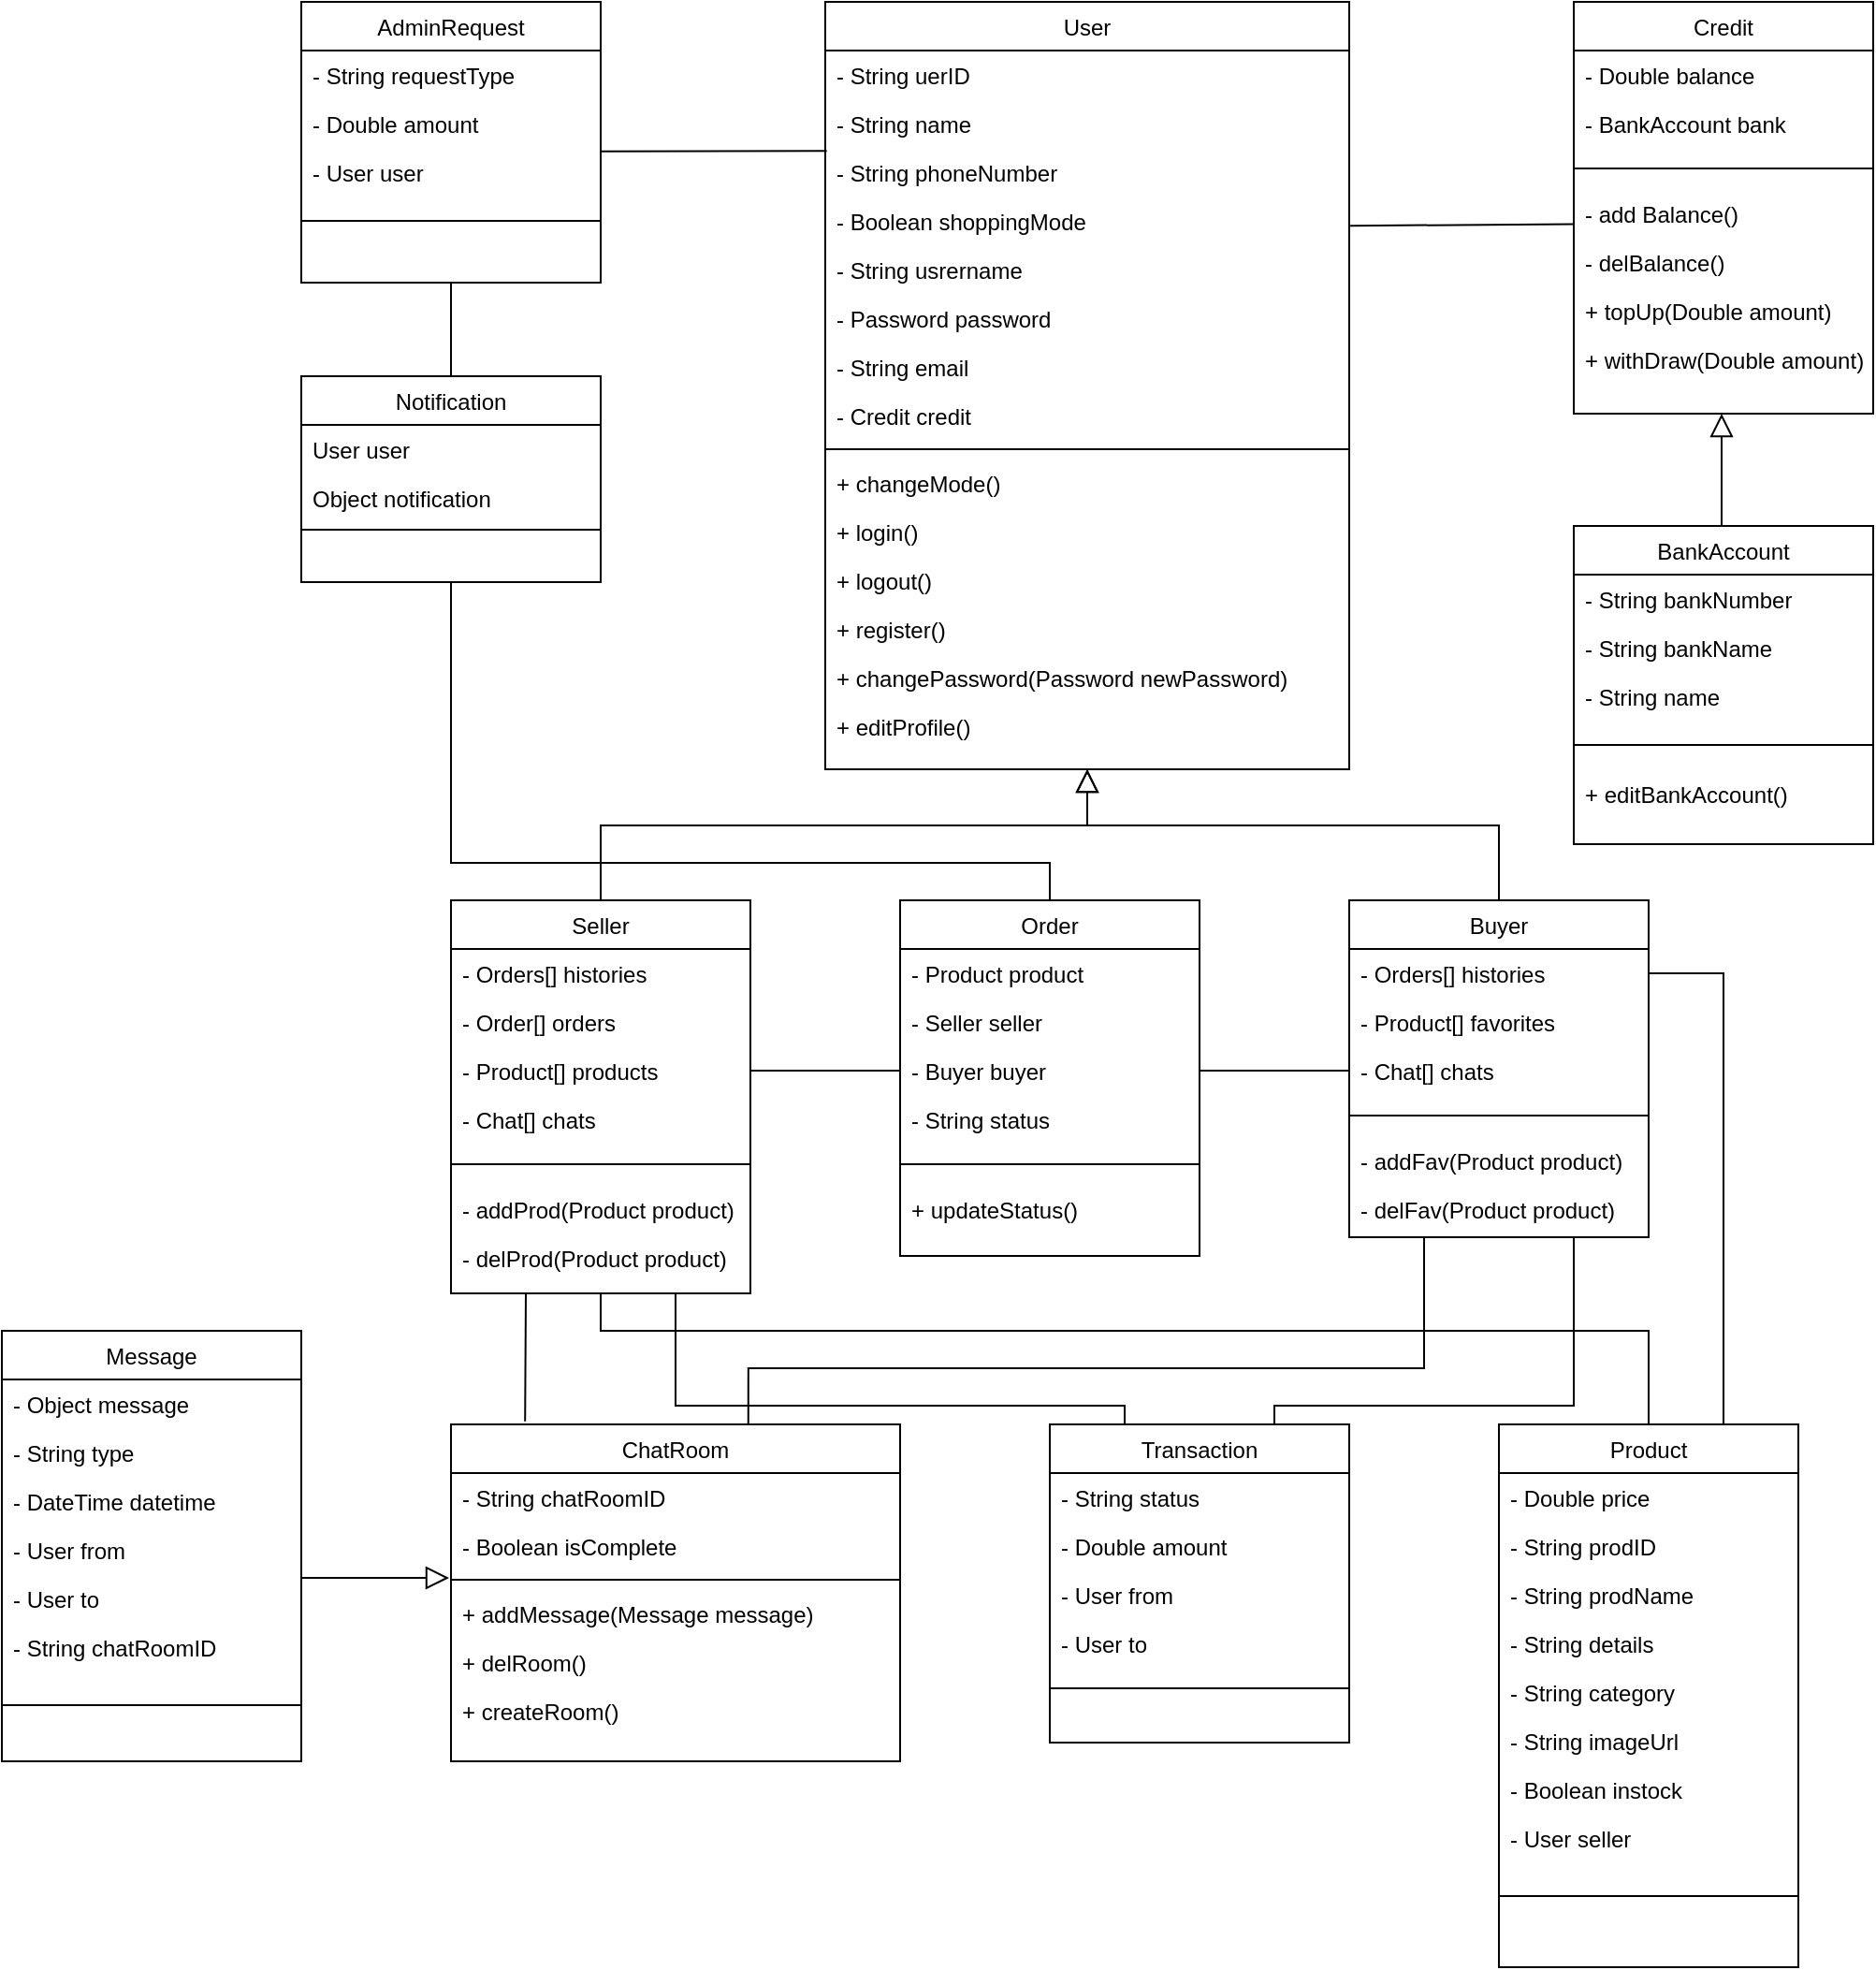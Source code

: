 <mxfile version="23.1.5" type="device">
  <diagram id="C5RBs43oDa-KdzZeNtuy" name="Page-1">
    <mxGraphModel dx="1551" dy="1171" grid="1" gridSize="10" guides="1" tooltips="1" connect="1" arrows="1" fold="1" page="1" pageScale="2" pageWidth="827" pageHeight="1169" math="0" shadow="0">
      <root>
        <mxCell id="WIyWlLk6GJQsqaUBKTNV-0" />
        <mxCell id="WIyWlLk6GJQsqaUBKTNV-1" parent="WIyWlLk6GJQsqaUBKTNV-0" />
        <mxCell id="ocjmcPkNVVSlfigmjYPM-31" value="Buyer" style="swimlane;fontStyle=0;align=center;verticalAlign=top;childLayout=stackLayout;horizontal=1;startSize=26;horizontalStack=0;resizeParent=1;resizeLast=0;collapsible=1;marginBottom=0;rounded=0;shadow=0;strokeWidth=1;" vertex="1" parent="WIyWlLk6GJQsqaUBKTNV-1">
          <mxGeometry x="760" y="520" width="160" height="180" as="geometry">
            <mxRectangle x="130" y="380" width="160" height="26" as="alternateBounds" />
          </mxGeometry>
        </mxCell>
        <mxCell id="ocjmcPkNVVSlfigmjYPM-32" value="- Orders[] histories" style="text;align=left;verticalAlign=top;spacingLeft=4;spacingRight=4;overflow=hidden;rotatable=0;points=[[0,0.5],[1,0.5]];portConstraint=eastwest;" vertex="1" parent="ocjmcPkNVVSlfigmjYPM-31">
          <mxGeometry y="26" width="160" height="26" as="geometry" />
        </mxCell>
        <mxCell id="ocjmcPkNVVSlfigmjYPM-34" value="- Product[] favorites" style="text;align=left;verticalAlign=top;spacingLeft=4;spacingRight=4;overflow=hidden;rotatable=0;points=[[0,0.5],[1,0.5]];portConstraint=eastwest;rounded=0;shadow=0;html=0;" vertex="1" parent="ocjmcPkNVVSlfigmjYPM-31">
          <mxGeometry y="52" width="160" height="26" as="geometry" />
        </mxCell>
        <mxCell id="ocjmcPkNVVSlfigmjYPM-35" value="- Chat[] chats" style="text;align=left;verticalAlign=top;spacingLeft=4;spacingRight=4;overflow=hidden;rotatable=0;points=[[0,0.5],[1,0.5]];portConstraint=eastwest;rounded=0;shadow=0;html=0;" vertex="1" parent="ocjmcPkNVVSlfigmjYPM-31">
          <mxGeometry y="78" width="160" height="26" as="geometry" />
        </mxCell>
        <mxCell id="ocjmcPkNVVSlfigmjYPM-36" value="" style="line;html=1;strokeWidth=1;align=left;verticalAlign=middle;spacingTop=-1;spacingLeft=3;spacingRight=3;rotatable=0;labelPosition=right;points=[];portConstraint=eastwest;" vertex="1" parent="ocjmcPkNVVSlfigmjYPM-31">
          <mxGeometry y="104" width="160" height="22" as="geometry" />
        </mxCell>
        <mxCell id="ocjmcPkNVVSlfigmjYPM-37" value="- addFav(Product product)" style="text;align=left;verticalAlign=top;spacingLeft=4;spacingRight=4;overflow=hidden;rotatable=0;points=[[0,0.5],[1,0.5]];portConstraint=eastwest;fontStyle=0" vertex="1" parent="ocjmcPkNVVSlfigmjYPM-31">
          <mxGeometry y="126" width="160" height="26" as="geometry" />
        </mxCell>
        <mxCell id="ocjmcPkNVVSlfigmjYPM-38" value="- delFav(Product product)" style="text;align=left;verticalAlign=top;spacingLeft=4;spacingRight=4;overflow=hidden;rotatable=0;points=[[0,0.5],[1,0.5]];portConstraint=eastwest;" vertex="1" parent="ocjmcPkNVVSlfigmjYPM-31">
          <mxGeometry y="152" width="160" height="26" as="geometry" />
        </mxCell>
        <mxCell id="zkfFHV4jXpPFQw0GAbJ--0" value="User" style="swimlane;fontStyle=0;align=center;verticalAlign=top;childLayout=stackLayout;horizontal=1;startSize=26;horizontalStack=0;resizeParent=1;resizeLast=0;collapsible=1;marginBottom=0;rounded=0;shadow=0;strokeWidth=1;" parent="WIyWlLk6GJQsqaUBKTNV-1" vertex="1">
          <mxGeometry x="480" y="40" width="280" height="410" as="geometry">
            <mxRectangle x="230" y="140" width="160" height="26" as="alternateBounds" />
          </mxGeometry>
        </mxCell>
        <mxCell id="zkfFHV4jXpPFQw0GAbJ--1" value="- String uerID&#xa;" style="text;align=left;verticalAlign=top;spacingLeft=4;spacingRight=4;overflow=hidden;rotatable=0;points=[[0,0.5],[1,0.5]];portConstraint=eastwest;" parent="zkfFHV4jXpPFQw0GAbJ--0" vertex="1">
          <mxGeometry y="26" width="280" height="26" as="geometry" />
        </mxCell>
        <mxCell id="zkfFHV4jXpPFQw0GAbJ--2" value="- String name" style="text;align=left;verticalAlign=top;spacingLeft=4;spacingRight=4;overflow=hidden;rotatable=0;points=[[0,0.5],[1,0.5]];portConstraint=eastwest;rounded=0;shadow=0;html=0;" parent="zkfFHV4jXpPFQw0GAbJ--0" vertex="1">
          <mxGeometry y="52" width="280" height="26" as="geometry" />
        </mxCell>
        <mxCell id="zkfFHV4jXpPFQw0GAbJ--3" value="- String phoneNumber&#xa;" style="text;align=left;verticalAlign=top;spacingLeft=4;spacingRight=4;overflow=hidden;rotatable=0;points=[[0,0.5],[1,0.5]];portConstraint=eastwest;rounded=0;shadow=0;html=0;" parent="zkfFHV4jXpPFQw0GAbJ--0" vertex="1">
          <mxGeometry y="78" width="280" height="26" as="geometry" />
        </mxCell>
        <mxCell id="ocjmcPkNVVSlfigmjYPM-1" value="- Boolean shoppingMode&#xa;&#xa;&#xa;" style="text;align=left;verticalAlign=top;spacingLeft=4;spacingRight=4;overflow=hidden;rotatable=0;points=[[0,0.5],[1,0.5]];portConstraint=eastwest;rounded=0;shadow=0;html=0;" vertex="1" parent="zkfFHV4jXpPFQw0GAbJ--0">
          <mxGeometry y="104" width="280" height="26" as="geometry" />
        </mxCell>
        <mxCell id="ocjmcPkNVVSlfigmjYPM-2" value="- String usrername" style="text;align=left;verticalAlign=top;spacingLeft=4;spacingRight=4;overflow=hidden;rotatable=0;points=[[0,0.5],[1,0.5]];portConstraint=eastwest;rounded=0;shadow=0;html=0;" vertex="1" parent="zkfFHV4jXpPFQw0GAbJ--0">
          <mxGeometry y="130" width="280" height="26" as="geometry" />
        </mxCell>
        <mxCell id="ocjmcPkNVVSlfigmjYPM-3" value="- Password password" style="text;align=left;verticalAlign=top;spacingLeft=4;spacingRight=4;overflow=hidden;rotatable=0;points=[[0,0.5],[1,0.5]];portConstraint=eastwest;rounded=0;shadow=0;html=0;" vertex="1" parent="zkfFHV4jXpPFQw0GAbJ--0">
          <mxGeometry y="156" width="280" height="26" as="geometry" />
        </mxCell>
        <mxCell id="ocjmcPkNVVSlfigmjYPM-4" value="- String email" style="text;align=left;verticalAlign=top;spacingLeft=4;spacingRight=4;overflow=hidden;rotatable=0;points=[[0,0.5],[1,0.5]];portConstraint=eastwest;rounded=0;shadow=0;html=0;" vertex="1" parent="zkfFHV4jXpPFQw0GAbJ--0">
          <mxGeometry y="182" width="280" height="26" as="geometry" />
        </mxCell>
        <mxCell id="ocjmcPkNVVSlfigmjYPM-5" value="- Credit credit" style="text;align=left;verticalAlign=top;spacingLeft=4;spacingRight=4;overflow=hidden;rotatable=0;points=[[0,0.5],[1,0.5]];portConstraint=eastwest;rounded=0;shadow=0;html=0;" vertex="1" parent="zkfFHV4jXpPFQw0GAbJ--0">
          <mxGeometry y="208" width="280" height="26" as="geometry" />
        </mxCell>
        <mxCell id="zkfFHV4jXpPFQw0GAbJ--4" value="" style="line;html=1;strokeWidth=1;align=left;verticalAlign=middle;spacingTop=-1;spacingLeft=3;spacingRight=3;rotatable=0;labelPosition=right;points=[];portConstraint=eastwest;" parent="zkfFHV4jXpPFQw0GAbJ--0" vertex="1">
          <mxGeometry y="234" width="280" height="10" as="geometry" />
        </mxCell>
        <mxCell id="ocjmcPkNVVSlfigmjYPM-6" value="+ changeMode()&#xa;" style="text;align=left;verticalAlign=top;spacingLeft=4;spacingRight=4;overflow=hidden;rotatable=0;points=[[0,0.5],[1,0.5]];portConstraint=eastwest;rounded=0;shadow=0;html=0;" vertex="1" parent="zkfFHV4jXpPFQw0GAbJ--0">
          <mxGeometry y="244" width="280" height="26" as="geometry" />
        </mxCell>
        <mxCell id="ocjmcPkNVVSlfigmjYPM-7" value="+ login()" style="text;align=left;verticalAlign=top;spacingLeft=4;spacingRight=4;overflow=hidden;rotatable=0;points=[[0,0.5],[1,0.5]];portConstraint=eastwest;rounded=0;shadow=0;html=0;" vertex="1" parent="zkfFHV4jXpPFQw0GAbJ--0">
          <mxGeometry y="270" width="280" height="26" as="geometry" />
        </mxCell>
        <mxCell id="ocjmcPkNVVSlfigmjYPM-8" value="+ logout()" style="text;align=left;verticalAlign=top;spacingLeft=4;spacingRight=4;overflow=hidden;rotatable=0;points=[[0,0.5],[1,0.5]];portConstraint=eastwest;rounded=0;shadow=0;html=0;" vertex="1" parent="zkfFHV4jXpPFQw0GAbJ--0">
          <mxGeometry y="296" width="280" height="26" as="geometry" />
        </mxCell>
        <mxCell id="ocjmcPkNVVSlfigmjYPM-9" value="+ register()&#xa;" style="text;align=left;verticalAlign=top;spacingLeft=4;spacingRight=4;overflow=hidden;rotatable=0;points=[[0,0.5],[1,0.5]];portConstraint=eastwest;rounded=0;shadow=0;html=0;" vertex="1" parent="zkfFHV4jXpPFQw0GAbJ--0">
          <mxGeometry y="322" width="280" height="26" as="geometry" />
        </mxCell>
        <mxCell id="ocjmcPkNVVSlfigmjYPM-10" value="+ changePassword(Password newPassword)" style="text;align=left;verticalAlign=top;spacingLeft=4;spacingRight=4;overflow=hidden;rotatable=0;points=[[0,0.5],[1,0.5]];portConstraint=eastwest;rounded=0;shadow=0;html=0;" vertex="1" parent="zkfFHV4jXpPFQw0GAbJ--0">
          <mxGeometry y="348" width="280" height="26" as="geometry" />
        </mxCell>
        <mxCell id="ocjmcPkNVVSlfigmjYPM-11" value="+ editProfile()" style="text;align=left;verticalAlign=top;spacingLeft=4;spacingRight=4;overflow=hidden;rotatable=0;points=[[0,0.5],[1,0.5]];portConstraint=eastwest;rounded=0;shadow=0;html=0;" vertex="1" parent="zkfFHV4jXpPFQw0GAbJ--0">
          <mxGeometry y="374" width="280" height="26" as="geometry" />
        </mxCell>
        <mxCell id="zkfFHV4jXpPFQw0GAbJ--6" value="Seller" style="swimlane;fontStyle=0;align=center;verticalAlign=top;childLayout=stackLayout;horizontal=1;startSize=26;horizontalStack=0;resizeParent=1;resizeLast=0;collapsible=1;marginBottom=0;rounded=0;shadow=0;strokeWidth=1;" parent="WIyWlLk6GJQsqaUBKTNV-1" vertex="1">
          <mxGeometry x="280" y="520" width="160" height="210" as="geometry">
            <mxRectangle x="130" y="380" width="160" height="26" as="alternateBounds" />
          </mxGeometry>
        </mxCell>
        <mxCell id="zkfFHV4jXpPFQw0GAbJ--7" value="- Orders[] histories" style="text;align=left;verticalAlign=top;spacingLeft=4;spacingRight=4;overflow=hidden;rotatable=0;points=[[0,0.5],[1,0.5]];portConstraint=eastwest;" parent="zkfFHV4jXpPFQw0GAbJ--6" vertex="1">
          <mxGeometry y="26" width="160" height="26" as="geometry" />
        </mxCell>
        <mxCell id="zkfFHV4jXpPFQw0GAbJ--8" value="- Order[] orders" style="text;align=left;verticalAlign=top;spacingLeft=4;spacingRight=4;overflow=hidden;rotatable=0;points=[[0,0.5],[1,0.5]];portConstraint=eastwest;rounded=0;shadow=0;html=0;" parent="zkfFHV4jXpPFQw0GAbJ--6" vertex="1">
          <mxGeometry y="52" width="160" height="26" as="geometry" />
        </mxCell>
        <mxCell id="ocjmcPkNVVSlfigmjYPM-21" value="- Product[] products" style="text;align=left;verticalAlign=top;spacingLeft=4;spacingRight=4;overflow=hidden;rotatable=0;points=[[0,0.5],[1,0.5]];portConstraint=eastwest;rounded=0;shadow=0;html=0;" vertex="1" parent="zkfFHV4jXpPFQw0GAbJ--6">
          <mxGeometry y="78" width="160" height="26" as="geometry" />
        </mxCell>
        <mxCell id="ocjmcPkNVVSlfigmjYPM-22" value="- Chat[] chats" style="text;align=left;verticalAlign=top;spacingLeft=4;spacingRight=4;overflow=hidden;rotatable=0;points=[[0,0.5],[1,0.5]];portConstraint=eastwest;rounded=0;shadow=0;html=0;" vertex="1" parent="zkfFHV4jXpPFQw0GAbJ--6">
          <mxGeometry y="104" width="160" height="26" as="geometry" />
        </mxCell>
        <mxCell id="zkfFHV4jXpPFQw0GAbJ--9" value="" style="line;html=1;strokeWidth=1;align=left;verticalAlign=middle;spacingTop=-1;spacingLeft=3;spacingRight=3;rotatable=0;labelPosition=right;points=[];portConstraint=eastwest;" parent="zkfFHV4jXpPFQw0GAbJ--6" vertex="1">
          <mxGeometry y="130" width="160" height="22" as="geometry" />
        </mxCell>
        <mxCell id="zkfFHV4jXpPFQw0GAbJ--10" value="- addProd(Product product)" style="text;align=left;verticalAlign=top;spacingLeft=4;spacingRight=4;overflow=hidden;rotatable=0;points=[[0,0.5],[1,0.5]];portConstraint=eastwest;fontStyle=0" parent="zkfFHV4jXpPFQw0GAbJ--6" vertex="1">
          <mxGeometry y="152" width="160" height="26" as="geometry" />
        </mxCell>
        <mxCell id="zkfFHV4jXpPFQw0GAbJ--11" value="- delProd(Product product)" style="text;align=left;verticalAlign=top;spacingLeft=4;spacingRight=4;overflow=hidden;rotatable=0;points=[[0,0.5],[1,0.5]];portConstraint=eastwest;" parent="zkfFHV4jXpPFQw0GAbJ--6" vertex="1">
          <mxGeometry y="178" width="160" height="26" as="geometry" />
        </mxCell>
        <mxCell id="zkfFHV4jXpPFQw0GAbJ--12" value="" style="endArrow=block;endSize=10;endFill=0;shadow=0;strokeWidth=1;rounded=0;edgeStyle=elbowEdgeStyle;elbow=vertical;" parent="WIyWlLk6GJQsqaUBKTNV-1" source="zkfFHV4jXpPFQw0GAbJ--6" target="zkfFHV4jXpPFQw0GAbJ--0" edge="1">
          <mxGeometry width="160" relative="1" as="geometry">
            <mxPoint x="660" y="293" as="sourcePoint" />
            <mxPoint x="660" y="293" as="targetPoint" />
            <Array as="points">
              <mxPoint x="470" y="480" />
            </Array>
          </mxGeometry>
        </mxCell>
        <mxCell id="zkfFHV4jXpPFQw0GAbJ--16" value="" style="endArrow=block;endSize=10;endFill=0;shadow=0;strokeWidth=1;rounded=0;edgeStyle=elbowEdgeStyle;elbow=vertical;exitX=0.5;exitY=0;exitDx=0;exitDy=0;" parent="WIyWlLk6GJQsqaUBKTNV-1" source="ocjmcPkNVVSlfigmjYPM-31" target="zkfFHV4jXpPFQw0GAbJ--0" edge="1">
          <mxGeometry width="160" relative="1" as="geometry">
            <mxPoint x="930" y="760" as="sourcePoint" />
            <mxPoint x="770" y="361" as="targetPoint" />
            <Array as="points">
              <mxPoint x="770" y="480" />
            </Array>
          </mxGeometry>
        </mxCell>
        <mxCell id="zkfFHV4jXpPFQw0GAbJ--17" value="Notification" style="swimlane;fontStyle=0;align=center;verticalAlign=top;childLayout=stackLayout;horizontal=1;startSize=26;horizontalStack=0;resizeParent=1;resizeLast=0;collapsible=1;marginBottom=0;rounded=0;shadow=0;strokeWidth=1;" parent="WIyWlLk6GJQsqaUBKTNV-1" vertex="1">
          <mxGeometry x="200" y="240" width="160" height="110" as="geometry">
            <mxRectangle x="550" y="140" width="160" height="26" as="alternateBounds" />
          </mxGeometry>
        </mxCell>
        <mxCell id="zkfFHV4jXpPFQw0GAbJ--18" value="User user" style="text;align=left;verticalAlign=top;spacingLeft=4;spacingRight=4;overflow=hidden;rotatable=0;points=[[0,0.5],[1,0.5]];portConstraint=eastwest;" parent="zkfFHV4jXpPFQw0GAbJ--17" vertex="1">
          <mxGeometry y="26" width="160" height="26" as="geometry" />
        </mxCell>
        <mxCell id="zkfFHV4jXpPFQw0GAbJ--19" value="Object notification" style="text;align=left;verticalAlign=top;spacingLeft=4;spacingRight=4;overflow=hidden;rotatable=0;points=[[0,0.5],[1,0.5]];portConstraint=eastwest;rounded=0;shadow=0;html=0;" parent="zkfFHV4jXpPFQw0GAbJ--17" vertex="1">
          <mxGeometry y="52" width="160" height="26" as="geometry" />
        </mxCell>
        <mxCell id="zkfFHV4jXpPFQw0GAbJ--23" value="" style="line;html=1;strokeWidth=1;align=left;verticalAlign=middle;spacingTop=-1;spacingLeft=3;spacingRight=3;rotatable=0;labelPosition=right;points=[];portConstraint=eastwest;" parent="zkfFHV4jXpPFQw0GAbJ--17" vertex="1">
          <mxGeometry y="78" width="160" height="8" as="geometry" />
        </mxCell>
        <mxCell id="ocjmcPkNVVSlfigmjYPM-43" value="Product" style="swimlane;fontStyle=0;align=center;verticalAlign=top;childLayout=stackLayout;horizontal=1;startSize=26;horizontalStack=0;resizeParent=1;resizeLast=0;collapsible=1;marginBottom=0;rounded=0;shadow=0;strokeWidth=1;" vertex="1" parent="WIyWlLk6GJQsqaUBKTNV-1">
          <mxGeometry x="840" y="800" width="160" height="290" as="geometry">
            <mxRectangle x="550" y="140" width="160" height="26" as="alternateBounds" />
          </mxGeometry>
        </mxCell>
        <mxCell id="ocjmcPkNVVSlfigmjYPM-44" value="- Double price" style="text;align=left;verticalAlign=top;spacingLeft=4;spacingRight=4;overflow=hidden;rotatable=0;points=[[0,0.5],[1,0.5]];portConstraint=eastwest;" vertex="1" parent="ocjmcPkNVVSlfigmjYPM-43">
          <mxGeometry y="26" width="160" height="26" as="geometry" />
        </mxCell>
        <mxCell id="ocjmcPkNVVSlfigmjYPM-45" value="- String prodID" style="text;align=left;verticalAlign=top;spacingLeft=4;spacingRight=4;overflow=hidden;rotatable=0;points=[[0,0.5],[1,0.5]];portConstraint=eastwest;rounded=0;shadow=0;html=0;" vertex="1" parent="ocjmcPkNVVSlfigmjYPM-43">
          <mxGeometry y="52" width="160" height="26" as="geometry" />
        </mxCell>
        <mxCell id="ocjmcPkNVVSlfigmjYPM-51" value="- String prodName" style="text;align=left;verticalAlign=top;spacingLeft=4;spacingRight=4;overflow=hidden;rotatable=0;points=[[0,0.5],[1,0.5]];portConstraint=eastwest;rounded=0;shadow=0;html=0;" vertex="1" parent="ocjmcPkNVVSlfigmjYPM-43">
          <mxGeometry y="78" width="160" height="26" as="geometry" />
        </mxCell>
        <mxCell id="ocjmcPkNVVSlfigmjYPM-52" value="- String details" style="text;align=left;verticalAlign=top;spacingLeft=4;spacingRight=4;overflow=hidden;rotatable=0;points=[[0,0.5],[1,0.5]];portConstraint=eastwest;rounded=0;shadow=0;html=0;" vertex="1" parent="ocjmcPkNVVSlfigmjYPM-43">
          <mxGeometry y="104" width="160" height="26" as="geometry" />
        </mxCell>
        <mxCell id="ocjmcPkNVVSlfigmjYPM-50" value="- String category" style="text;align=left;verticalAlign=top;spacingLeft=4;spacingRight=4;overflow=hidden;rotatable=0;points=[[0,0.5],[1,0.5]];portConstraint=eastwest;rounded=0;shadow=0;html=0;" vertex="1" parent="ocjmcPkNVVSlfigmjYPM-43">
          <mxGeometry y="130" width="160" height="26" as="geometry" />
        </mxCell>
        <mxCell id="ocjmcPkNVVSlfigmjYPM-53" value="- String imageUrl" style="text;align=left;verticalAlign=top;spacingLeft=4;spacingRight=4;overflow=hidden;rotatable=0;points=[[0,0.5],[1,0.5]];portConstraint=eastwest;rounded=0;shadow=0;html=0;" vertex="1" parent="ocjmcPkNVVSlfigmjYPM-43">
          <mxGeometry y="156" width="160" height="26" as="geometry" />
        </mxCell>
        <mxCell id="ocjmcPkNVVSlfigmjYPM-55" value="- Boolean instock" style="text;align=left;verticalAlign=top;spacingLeft=4;spacingRight=4;overflow=hidden;rotatable=0;points=[[0,0.5],[1,0.5]];portConstraint=eastwest;rounded=0;shadow=0;html=0;" vertex="1" parent="ocjmcPkNVVSlfigmjYPM-43">
          <mxGeometry y="182" width="160" height="26" as="geometry" />
        </mxCell>
        <mxCell id="ocjmcPkNVVSlfigmjYPM-56" value="- User seller" style="text;align=left;verticalAlign=top;spacingLeft=4;spacingRight=4;overflow=hidden;rotatable=0;points=[[0,0.5],[1,0.5]];portConstraint=eastwest;rounded=0;shadow=0;html=0;" vertex="1" parent="ocjmcPkNVVSlfigmjYPM-43">
          <mxGeometry y="208" width="160" height="26" as="geometry" />
        </mxCell>
        <mxCell id="ocjmcPkNVVSlfigmjYPM-46" value="" style="line;html=1;strokeWidth=1;align=left;verticalAlign=middle;spacingTop=-1;spacingLeft=3;spacingRight=3;rotatable=0;labelPosition=right;points=[];portConstraint=eastwest;" vertex="1" parent="ocjmcPkNVVSlfigmjYPM-43">
          <mxGeometry y="234" width="160" height="36" as="geometry" />
        </mxCell>
        <mxCell id="ocjmcPkNVVSlfigmjYPM-57" value="Credit" style="swimlane;fontStyle=0;align=center;verticalAlign=top;childLayout=stackLayout;horizontal=1;startSize=26;horizontalStack=0;resizeParent=1;resizeLast=0;collapsible=1;marginBottom=0;rounded=0;shadow=0;strokeWidth=1;" vertex="1" parent="WIyWlLk6GJQsqaUBKTNV-1">
          <mxGeometry x="880" y="40" width="160" height="220" as="geometry">
            <mxRectangle x="550" y="140" width="160" height="26" as="alternateBounds" />
          </mxGeometry>
        </mxCell>
        <mxCell id="ocjmcPkNVVSlfigmjYPM-58" value="- Double balance" style="text;align=left;verticalAlign=top;spacingLeft=4;spacingRight=4;overflow=hidden;rotatable=0;points=[[0,0.5],[1,0.5]];portConstraint=eastwest;" vertex="1" parent="ocjmcPkNVVSlfigmjYPM-57">
          <mxGeometry y="26" width="160" height="26" as="geometry" />
        </mxCell>
        <mxCell id="ocjmcPkNVVSlfigmjYPM-59" value="- BankAccount bank" style="text;align=left;verticalAlign=top;spacingLeft=4;spacingRight=4;overflow=hidden;rotatable=0;points=[[0,0.5],[1,0.5]];portConstraint=eastwest;rounded=0;shadow=0;html=0;" vertex="1" parent="ocjmcPkNVVSlfigmjYPM-57">
          <mxGeometry y="52" width="160" height="26" as="geometry" />
        </mxCell>
        <mxCell id="ocjmcPkNVVSlfigmjYPM-66" value="" style="line;html=1;strokeWidth=1;align=left;verticalAlign=middle;spacingTop=-1;spacingLeft=3;spacingRight=3;rotatable=0;labelPosition=right;points=[];portConstraint=eastwest;" vertex="1" parent="ocjmcPkNVVSlfigmjYPM-57">
          <mxGeometry y="78" width="160" height="22" as="geometry" />
        </mxCell>
        <mxCell id="ocjmcPkNVVSlfigmjYPM-67" value="- add Balance()" style="text;align=left;verticalAlign=top;spacingLeft=4;spacingRight=4;overflow=hidden;rotatable=0;points=[[0,0.5],[1,0.5]];portConstraint=eastwest;rounded=0;shadow=0;html=0;" vertex="1" parent="ocjmcPkNVVSlfigmjYPM-57">
          <mxGeometry y="100" width="160" height="26" as="geometry" />
        </mxCell>
        <mxCell id="ocjmcPkNVVSlfigmjYPM-68" value="- delBalance()" style="text;align=left;verticalAlign=top;spacingLeft=4;spacingRight=4;overflow=hidden;rotatable=0;points=[[0,0.5],[1,0.5]];portConstraint=eastwest;rounded=0;shadow=0;html=0;" vertex="1" parent="ocjmcPkNVVSlfigmjYPM-57">
          <mxGeometry y="126" width="160" height="26" as="geometry" />
        </mxCell>
        <mxCell id="ocjmcPkNVVSlfigmjYPM-69" value="+ topUp(Double amount)" style="text;align=left;verticalAlign=top;spacingLeft=4;spacingRight=4;overflow=hidden;rotatable=0;points=[[0,0.5],[1,0.5]];portConstraint=eastwest;rounded=0;shadow=0;html=0;" vertex="1" parent="ocjmcPkNVVSlfigmjYPM-57">
          <mxGeometry y="152" width="160" height="26" as="geometry" />
        </mxCell>
        <mxCell id="ocjmcPkNVVSlfigmjYPM-70" value="+ withDraw(Double amount)" style="text;align=left;verticalAlign=top;spacingLeft=4;spacingRight=4;overflow=hidden;rotatable=0;points=[[0,0.5],[1,0.5]];portConstraint=eastwest;rounded=0;shadow=0;html=0;" vertex="1" parent="ocjmcPkNVVSlfigmjYPM-57">
          <mxGeometry y="178" width="160" height="26" as="geometry" />
        </mxCell>
        <mxCell id="ocjmcPkNVVSlfigmjYPM-71" value="BankAccount" style="swimlane;fontStyle=0;align=center;verticalAlign=top;childLayout=stackLayout;horizontal=1;startSize=26;horizontalStack=0;resizeParent=1;resizeLast=0;collapsible=1;marginBottom=0;rounded=0;shadow=0;strokeWidth=1;" vertex="1" parent="WIyWlLk6GJQsqaUBKTNV-1">
          <mxGeometry x="880" y="320" width="160" height="170" as="geometry">
            <mxRectangle x="550" y="140" width="160" height="26" as="alternateBounds" />
          </mxGeometry>
        </mxCell>
        <mxCell id="ocjmcPkNVVSlfigmjYPM-72" value="- String bankNumber" style="text;align=left;verticalAlign=top;spacingLeft=4;spacingRight=4;overflow=hidden;rotatable=0;points=[[0,0.5],[1,0.5]];portConstraint=eastwest;" vertex="1" parent="ocjmcPkNVVSlfigmjYPM-71">
          <mxGeometry y="26" width="160" height="26" as="geometry" />
        </mxCell>
        <mxCell id="ocjmcPkNVVSlfigmjYPM-73" value="- String bankName" style="text;align=left;verticalAlign=top;spacingLeft=4;spacingRight=4;overflow=hidden;rotatable=0;points=[[0,0.5],[1,0.5]];portConstraint=eastwest;rounded=0;shadow=0;html=0;" vertex="1" parent="ocjmcPkNVVSlfigmjYPM-71">
          <mxGeometry y="52" width="160" height="26" as="geometry" />
        </mxCell>
        <mxCell id="ocjmcPkNVVSlfigmjYPM-79" value="- String name" style="text;align=left;verticalAlign=top;spacingLeft=4;spacingRight=4;overflow=hidden;rotatable=0;points=[[0,0.5],[1,0.5]];portConstraint=eastwest;rounded=0;shadow=0;html=0;" vertex="1" parent="ocjmcPkNVVSlfigmjYPM-71">
          <mxGeometry y="78" width="160" height="26" as="geometry" />
        </mxCell>
        <mxCell id="ocjmcPkNVVSlfigmjYPM-74" value="" style="line;html=1;strokeWidth=1;align=left;verticalAlign=middle;spacingTop=-1;spacingLeft=3;spacingRight=3;rotatable=0;labelPosition=right;points=[];portConstraint=eastwest;" vertex="1" parent="ocjmcPkNVVSlfigmjYPM-71">
          <mxGeometry y="104" width="160" height="26" as="geometry" />
        </mxCell>
        <mxCell id="ocjmcPkNVVSlfigmjYPM-75" value="+ editBankAccount()" style="text;align=left;verticalAlign=top;spacingLeft=4;spacingRight=4;overflow=hidden;rotatable=0;points=[[0,0.5],[1,0.5]];portConstraint=eastwest;rounded=0;shadow=0;html=0;" vertex="1" parent="ocjmcPkNVVSlfigmjYPM-71">
          <mxGeometry y="130" width="160" height="26" as="geometry" />
        </mxCell>
        <mxCell id="ocjmcPkNVVSlfigmjYPM-80" value="AdminRequest" style="swimlane;fontStyle=0;align=center;verticalAlign=top;childLayout=stackLayout;horizontal=1;startSize=26;horizontalStack=0;resizeParent=1;resizeLast=0;collapsible=1;marginBottom=0;rounded=0;shadow=0;strokeWidth=1;" vertex="1" parent="WIyWlLk6GJQsqaUBKTNV-1">
          <mxGeometry x="200" y="40" width="160" height="150" as="geometry">
            <mxRectangle x="550" y="140" width="160" height="26" as="alternateBounds" />
          </mxGeometry>
        </mxCell>
        <mxCell id="ocjmcPkNVVSlfigmjYPM-81" value="- String requestType" style="text;align=left;verticalAlign=top;spacingLeft=4;spacingRight=4;overflow=hidden;rotatable=0;points=[[0,0.5],[1,0.5]];portConstraint=eastwest;" vertex="1" parent="ocjmcPkNVVSlfigmjYPM-80">
          <mxGeometry y="26" width="160" height="26" as="geometry" />
        </mxCell>
        <mxCell id="ocjmcPkNVVSlfigmjYPM-82" value="- Double amount" style="text;align=left;verticalAlign=top;spacingLeft=4;spacingRight=4;overflow=hidden;rotatable=0;points=[[0,0.5],[1,0.5]];portConstraint=eastwest;rounded=0;shadow=0;html=0;" vertex="1" parent="ocjmcPkNVVSlfigmjYPM-80">
          <mxGeometry y="52" width="160" height="26" as="geometry" />
        </mxCell>
        <mxCell id="ocjmcPkNVVSlfigmjYPM-83" value="- User user" style="text;align=left;verticalAlign=top;spacingLeft=4;spacingRight=4;overflow=hidden;rotatable=0;points=[[0,0.5],[1,0.5]];portConstraint=eastwest;rounded=0;shadow=0;html=0;" vertex="1" parent="ocjmcPkNVVSlfigmjYPM-80">
          <mxGeometry y="78" width="160" height="26" as="geometry" />
        </mxCell>
        <mxCell id="ocjmcPkNVVSlfigmjYPM-84" value="" style="line;html=1;strokeWidth=1;align=left;verticalAlign=middle;spacingTop=-1;spacingLeft=3;spacingRight=3;rotatable=0;labelPosition=right;points=[];portConstraint=eastwest;" vertex="1" parent="ocjmcPkNVVSlfigmjYPM-80">
          <mxGeometry y="104" width="160" height="26" as="geometry" />
        </mxCell>
        <mxCell id="ocjmcPkNVVSlfigmjYPM-86" value="Transaction" style="swimlane;fontStyle=0;align=center;verticalAlign=top;childLayout=stackLayout;horizontal=1;startSize=26;horizontalStack=0;resizeParent=1;resizeLast=0;collapsible=1;marginBottom=0;rounded=0;shadow=0;strokeWidth=1;" vertex="1" parent="WIyWlLk6GJQsqaUBKTNV-1">
          <mxGeometry x="600" y="800" width="160" height="170" as="geometry">
            <mxRectangle x="130" y="380" width="160" height="26" as="alternateBounds" />
          </mxGeometry>
        </mxCell>
        <mxCell id="ocjmcPkNVVSlfigmjYPM-87" value="- String status" style="text;align=left;verticalAlign=top;spacingLeft=4;spacingRight=4;overflow=hidden;rotatable=0;points=[[0,0.5],[1,0.5]];portConstraint=eastwest;" vertex="1" parent="ocjmcPkNVVSlfigmjYPM-86">
          <mxGeometry y="26" width="160" height="26" as="geometry" />
        </mxCell>
        <mxCell id="ocjmcPkNVVSlfigmjYPM-88" value="- Double amount" style="text;align=left;verticalAlign=top;spacingLeft=4;spacingRight=4;overflow=hidden;rotatable=0;points=[[0,0.5],[1,0.5]];portConstraint=eastwest;rounded=0;shadow=0;html=0;" vertex="1" parent="ocjmcPkNVVSlfigmjYPM-86">
          <mxGeometry y="52" width="160" height="26" as="geometry" />
        </mxCell>
        <mxCell id="ocjmcPkNVVSlfigmjYPM-89" value="- User from" style="text;align=left;verticalAlign=top;spacingLeft=4;spacingRight=4;overflow=hidden;rotatable=0;points=[[0,0.5],[1,0.5]];portConstraint=eastwest;rounded=0;shadow=0;html=0;" vertex="1" parent="ocjmcPkNVVSlfigmjYPM-86">
          <mxGeometry y="78" width="160" height="26" as="geometry" />
        </mxCell>
        <mxCell id="ocjmcPkNVVSlfigmjYPM-90" value="- User to" style="text;align=left;verticalAlign=top;spacingLeft=4;spacingRight=4;overflow=hidden;rotatable=0;points=[[0,0.5],[1,0.5]];portConstraint=eastwest;rounded=0;shadow=0;html=0;" vertex="1" parent="ocjmcPkNVVSlfigmjYPM-86">
          <mxGeometry y="104" width="160" height="26" as="geometry" />
        </mxCell>
        <mxCell id="ocjmcPkNVVSlfigmjYPM-91" value="" style="line;html=1;strokeWidth=1;align=left;verticalAlign=middle;spacingTop=-1;spacingLeft=3;spacingRight=3;rotatable=0;labelPosition=right;points=[];portConstraint=eastwest;" vertex="1" parent="ocjmcPkNVVSlfigmjYPM-86">
          <mxGeometry y="130" width="160" height="22" as="geometry" />
        </mxCell>
        <mxCell id="ocjmcPkNVVSlfigmjYPM-94" value="Order" style="swimlane;fontStyle=0;align=center;verticalAlign=top;childLayout=stackLayout;horizontal=1;startSize=26;horizontalStack=0;resizeParent=1;resizeLast=0;collapsible=1;marginBottom=0;rounded=0;shadow=0;strokeWidth=1;" vertex="1" parent="WIyWlLk6GJQsqaUBKTNV-1">
          <mxGeometry x="520" y="520" width="160" height="190" as="geometry">
            <mxRectangle x="130" y="380" width="160" height="26" as="alternateBounds" />
          </mxGeometry>
        </mxCell>
        <mxCell id="ocjmcPkNVVSlfigmjYPM-95" value="- Product product" style="text;align=left;verticalAlign=top;spacingLeft=4;spacingRight=4;overflow=hidden;rotatable=0;points=[[0,0.5],[1,0.5]];portConstraint=eastwest;" vertex="1" parent="ocjmcPkNVVSlfigmjYPM-94">
          <mxGeometry y="26" width="160" height="26" as="geometry" />
        </mxCell>
        <mxCell id="ocjmcPkNVVSlfigmjYPM-96" value="- Seller seller" style="text;align=left;verticalAlign=top;spacingLeft=4;spacingRight=4;overflow=hidden;rotatable=0;points=[[0,0.5],[1,0.5]];portConstraint=eastwest;rounded=0;shadow=0;html=0;" vertex="1" parent="ocjmcPkNVVSlfigmjYPM-94">
          <mxGeometry y="52" width="160" height="26" as="geometry" />
        </mxCell>
        <mxCell id="ocjmcPkNVVSlfigmjYPM-97" value="- Buyer buyer" style="text;align=left;verticalAlign=top;spacingLeft=4;spacingRight=4;overflow=hidden;rotatable=0;points=[[0,0.5],[1,0.5]];portConstraint=eastwest;rounded=0;shadow=0;html=0;" vertex="1" parent="ocjmcPkNVVSlfigmjYPM-94">
          <mxGeometry y="78" width="160" height="26" as="geometry" />
        </mxCell>
        <mxCell id="ocjmcPkNVVSlfigmjYPM-98" value="- String status" style="text;align=left;verticalAlign=top;spacingLeft=4;spacingRight=4;overflow=hidden;rotatable=0;points=[[0,0.5],[1,0.5]];portConstraint=eastwest;rounded=0;shadow=0;html=0;" vertex="1" parent="ocjmcPkNVVSlfigmjYPM-94">
          <mxGeometry y="104" width="160" height="26" as="geometry" />
        </mxCell>
        <mxCell id="ocjmcPkNVVSlfigmjYPM-99" value="" style="line;html=1;strokeWidth=1;align=left;verticalAlign=middle;spacingTop=-1;spacingLeft=3;spacingRight=3;rotatable=0;labelPosition=right;points=[];portConstraint=eastwest;" vertex="1" parent="ocjmcPkNVVSlfigmjYPM-94">
          <mxGeometry y="130" width="160" height="22" as="geometry" />
        </mxCell>
        <mxCell id="ocjmcPkNVVSlfigmjYPM-100" value="+ updateStatus()" style="text;align=left;verticalAlign=top;spacingLeft=4;spacingRight=4;overflow=hidden;rotatable=0;points=[[0,0.5],[1,0.5]];portConstraint=eastwest;rounded=0;shadow=0;html=0;" vertex="1" parent="ocjmcPkNVVSlfigmjYPM-94">
          <mxGeometry y="152" width="160" height="26" as="geometry" />
        </mxCell>
        <mxCell id="ocjmcPkNVVSlfigmjYPM-101" value="ChatRoom" style="swimlane;fontStyle=0;align=center;verticalAlign=top;childLayout=stackLayout;horizontal=1;startSize=26;horizontalStack=0;resizeParent=1;resizeLast=0;collapsible=1;marginBottom=0;rounded=0;shadow=0;strokeWidth=1;" vertex="1" parent="WIyWlLk6GJQsqaUBKTNV-1">
          <mxGeometry x="280" y="800" width="240" height="180" as="geometry">
            <mxRectangle x="230" y="140" width="160" height="26" as="alternateBounds" />
          </mxGeometry>
        </mxCell>
        <mxCell id="ocjmcPkNVVSlfigmjYPM-102" value="- String chatRoomID&#xa;" style="text;align=left;verticalAlign=top;spacingLeft=4;spacingRight=4;overflow=hidden;rotatable=0;points=[[0,0.5],[1,0.5]];portConstraint=eastwest;" vertex="1" parent="ocjmcPkNVVSlfigmjYPM-101">
          <mxGeometry y="26" width="240" height="26" as="geometry" />
        </mxCell>
        <mxCell id="ocjmcPkNVVSlfigmjYPM-103" value="- Boolean isComplete" style="text;align=left;verticalAlign=top;spacingLeft=4;spacingRight=4;overflow=hidden;rotatable=0;points=[[0,0.5],[1,0.5]];portConstraint=eastwest;rounded=0;shadow=0;html=0;" vertex="1" parent="ocjmcPkNVVSlfigmjYPM-101">
          <mxGeometry y="52" width="240" height="26" as="geometry" />
        </mxCell>
        <mxCell id="ocjmcPkNVVSlfigmjYPM-110" value="" style="line;html=1;strokeWidth=1;align=left;verticalAlign=middle;spacingTop=-1;spacingLeft=3;spacingRight=3;rotatable=0;labelPosition=right;points=[];portConstraint=eastwest;" vertex="1" parent="ocjmcPkNVVSlfigmjYPM-101">
          <mxGeometry y="78" width="240" height="10" as="geometry" />
        </mxCell>
        <mxCell id="ocjmcPkNVVSlfigmjYPM-111" value="+ addMessage(Message message)" style="text;align=left;verticalAlign=top;spacingLeft=4;spacingRight=4;overflow=hidden;rotatable=0;points=[[0,0.5],[1,0.5]];portConstraint=eastwest;rounded=0;shadow=0;html=0;" vertex="1" parent="ocjmcPkNVVSlfigmjYPM-101">
          <mxGeometry y="88" width="240" height="26" as="geometry" />
        </mxCell>
        <mxCell id="ocjmcPkNVVSlfigmjYPM-112" value="+ delRoom()" style="text;align=left;verticalAlign=top;spacingLeft=4;spacingRight=4;overflow=hidden;rotatable=0;points=[[0,0.5],[1,0.5]];portConstraint=eastwest;rounded=0;shadow=0;html=0;" vertex="1" parent="ocjmcPkNVVSlfigmjYPM-101">
          <mxGeometry y="114" width="240" height="26" as="geometry" />
        </mxCell>
        <mxCell id="ocjmcPkNVVSlfigmjYPM-113" value="+ createRoom()" style="text;align=left;verticalAlign=top;spacingLeft=4;spacingRight=4;overflow=hidden;rotatable=0;points=[[0,0.5],[1,0.5]];portConstraint=eastwest;rounded=0;shadow=0;html=0;" vertex="1" parent="ocjmcPkNVVSlfigmjYPM-101">
          <mxGeometry y="140" width="240" height="26" as="geometry" />
        </mxCell>
        <mxCell id="ocjmcPkNVVSlfigmjYPM-119" value="Message" style="swimlane;fontStyle=0;align=center;verticalAlign=top;childLayout=stackLayout;horizontal=1;startSize=26;horizontalStack=0;resizeParent=1;resizeLast=0;collapsible=1;marginBottom=0;rounded=0;shadow=0;strokeWidth=1;" vertex="1" parent="WIyWlLk6GJQsqaUBKTNV-1">
          <mxGeometry x="40" y="750" width="160" height="230" as="geometry">
            <mxRectangle x="550" y="140" width="160" height="26" as="alternateBounds" />
          </mxGeometry>
        </mxCell>
        <mxCell id="ocjmcPkNVVSlfigmjYPM-120" value="- Object message" style="text;align=left;verticalAlign=top;spacingLeft=4;spacingRight=4;overflow=hidden;rotatable=0;points=[[0,0.5],[1,0.5]];portConstraint=eastwest;" vertex="1" parent="ocjmcPkNVVSlfigmjYPM-119">
          <mxGeometry y="26" width="160" height="26" as="geometry" />
        </mxCell>
        <mxCell id="ocjmcPkNVVSlfigmjYPM-121" value="- String type" style="text;align=left;verticalAlign=top;spacingLeft=4;spacingRight=4;overflow=hidden;rotatable=0;points=[[0,0.5],[1,0.5]];portConstraint=eastwest;rounded=0;shadow=0;html=0;" vertex="1" parent="ocjmcPkNVVSlfigmjYPM-119">
          <mxGeometry y="52" width="160" height="26" as="geometry" />
        </mxCell>
        <mxCell id="ocjmcPkNVVSlfigmjYPM-122" value="- DateTime datetime" style="text;align=left;verticalAlign=top;spacingLeft=4;spacingRight=4;overflow=hidden;rotatable=0;points=[[0,0.5],[1,0.5]];portConstraint=eastwest;rounded=0;shadow=0;html=0;" vertex="1" parent="ocjmcPkNVVSlfigmjYPM-119">
          <mxGeometry y="78" width="160" height="26" as="geometry" />
        </mxCell>
        <mxCell id="ocjmcPkNVVSlfigmjYPM-123" value="- User from" style="text;align=left;verticalAlign=top;spacingLeft=4;spacingRight=4;overflow=hidden;rotatable=0;points=[[0,0.5],[1,0.5]];portConstraint=eastwest;rounded=0;shadow=0;html=0;" vertex="1" parent="ocjmcPkNVVSlfigmjYPM-119">
          <mxGeometry y="104" width="160" height="26" as="geometry" />
        </mxCell>
        <mxCell id="ocjmcPkNVVSlfigmjYPM-124" value="- User to" style="text;align=left;verticalAlign=top;spacingLeft=4;spacingRight=4;overflow=hidden;rotatable=0;points=[[0,0.5],[1,0.5]];portConstraint=eastwest;rounded=0;shadow=0;html=0;" vertex="1" parent="ocjmcPkNVVSlfigmjYPM-119">
          <mxGeometry y="130" width="160" height="26" as="geometry" />
        </mxCell>
        <mxCell id="ocjmcPkNVVSlfigmjYPM-125" value="- String chatRoomID" style="text;align=left;verticalAlign=top;spacingLeft=4;spacingRight=4;overflow=hidden;rotatable=0;points=[[0,0.5],[1,0.5]];portConstraint=eastwest;rounded=0;shadow=0;html=0;" vertex="1" parent="ocjmcPkNVVSlfigmjYPM-119">
          <mxGeometry y="156" width="160" height="26" as="geometry" />
        </mxCell>
        <mxCell id="ocjmcPkNVVSlfigmjYPM-128" value="" style="line;html=1;strokeWidth=1;align=left;verticalAlign=middle;spacingTop=-1;spacingLeft=3;spacingRight=3;rotatable=0;labelPosition=right;points=[];portConstraint=eastwest;" vertex="1" parent="ocjmcPkNVVSlfigmjYPM-119">
          <mxGeometry y="182" width="160" height="36" as="geometry" />
        </mxCell>
        <mxCell id="ocjmcPkNVVSlfigmjYPM-131" value="" style="endArrow=block;endSize=10;endFill=0;shadow=0;strokeWidth=1;rounded=0;edgeStyle=elbowEdgeStyle;elbow=vertical;" edge="1" parent="WIyWlLk6GJQsqaUBKTNV-1">
          <mxGeometry width="160" relative="1" as="geometry">
            <mxPoint x="959" y="320" as="sourcePoint" />
            <mxPoint x="959" y="260" as="targetPoint" />
          </mxGeometry>
        </mxCell>
        <mxCell id="ocjmcPkNVVSlfigmjYPM-132" value="" style="endArrow=block;endSize=10;endFill=0;shadow=0;strokeWidth=1;rounded=0;edgeStyle=elbowEdgeStyle;elbow=vertical;" edge="1" parent="WIyWlLk6GJQsqaUBKTNV-1">
          <mxGeometry width="160" relative="1" as="geometry">
            <mxPoint x="200" y="880" as="sourcePoint" />
            <mxPoint x="279" y="882" as="targetPoint" />
            <Array as="points">
              <mxPoint x="240" y="882" />
            </Array>
          </mxGeometry>
        </mxCell>
        <mxCell id="ocjmcPkNVVSlfigmjYPM-137" value="" style="endArrow=none;html=1;rounded=0;exitX=0;exitY=0.5;exitDx=0;exitDy=0;entryX=1;entryY=0.5;entryDx=0;entryDy=0;" edge="1" parent="WIyWlLk6GJQsqaUBKTNV-1" source="ocjmcPkNVVSlfigmjYPM-97" target="ocjmcPkNVVSlfigmjYPM-21">
          <mxGeometry width="50" height="50" relative="1" as="geometry">
            <mxPoint x="400" y="850" as="sourcePoint" />
            <mxPoint x="420" y="750" as="targetPoint" />
          </mxGeometry>
        </mxCell>
        <mxCell id="ocjmcPkNVVSlfigmjYPM-139" value="" style="endArrow=none;html=1;rounded=0;exitX=0.165;exitY=-0.009;exitDx=0;exitDy=0;entryX=0.25;entryY=1;entryDx=0;entryDy=0;exitPerimeter=0;" edge="1" parent="WIyWlLk6GJQsqaUBKTNV-1" source="ocjmcPkNVVSlfigmjYPM-101" target="zkfFHV4jXpPFQw0GAbJ--6">
          <mxGeometry width="50" height="50" relative="1" as="geometry">
            <mxPoint x="320" y="870" as="sourcePoint" />
            <mxPoint x="410" y="740" as="targetPoint" />
          </mxGeometry>
        </mxCell>
        <mxCell id="ocjmcPkNVVSlfigmjYPM-141" value="" style="endArrow=none;html=1;rounded=0;exitX=0;exitY=0.5;exitDx=0;exitDy=0;entryX=1;entryY=0.5;entryDx=0;entryDy=0;" edge="1" parent="WIyWlLk6GJQsqaUBKTNV-1" source="ocjmcPkNVVSlfigmjYPM-35" target="ocjmcPkNVVSlfigmjYPM-97">
          <mxGeometry width="50" height="50" relative="1" as="geometry">
            <mxPoint x="830" y="609" as="sourcePoint" />
            <mxPoint x="720" y="609" as="targetPoint" />
          </mxGeometry>
        </mxCell>
        <mxCell id="ocjmcPkNVVSlfigmjYPM-142" value="" style="endArrow=none;html=1;rounded=0;exitX=0.662;exitY=-0.002;exitDx=0;exitDy=0;entryX=0.25;entryY=1;entryDx=0;entryDy=0;exitPerimeter=0;edgeStyle=orthogonalEdgeStyle;" edge="1" parent="WIyWlLk6GJQsqaUBKTNV-1" source="ocjmcPkNVVSlfigmjYPM-101" target="ocjmcPkNVVSlfigmjYPM-31">
          <mxGeometry width="50" height="50" relative="1" as="geometry">
            <mxPoint x="905" y="920" as="sourcePoint" />
            <mxPoint x="730" y="750" as="targetPoint" />
            <Array as="points">
              <mxPoint x="439" y="770" />
              <mxPoint x="800" y="770" />
            </Array>
          </mxGeometry>
        </mxCell>
        <mxCell id="ocjmcPkNVVSlfigmjYPM-143" value="" style="endArrow=none;html=1;rounded=0;exitX=0.25;exitY=0;exitDx=0;exitDy=0;entryX=0.75;entryY=1;entryDx=0;entryDy=0;edgeStyle=orthogonalEdgeStyle;" edge="1" parent="WIyWlLk6GJQsqaUBKTNV-1" source="ocjmcPkNVVSlfigmjYPM-86" target="zkfFHV4jXpPFQw0GAbJ--6">
          <mxGeometry width="50" height="50" relative="1" as="geometry">
            <mxPoint x="520" y="621" as="sourcePoint" />
            <mxPoint x="410" y="621" as="targetPoint" />
            <Array as="points">
              <mxPoint x="640" y="790" />
              <mxPoint x="400" y="790" />
            </Array>
          </mxGeometry>
        </mxCell>
        <mxCell id="ocjmcPkNVVSlfigmjYPM-144" value="" style="endArrow=none;html=1;rounded=0;exitX=0.75;exitY=0;exitDx=0;exitDy=0;entryX=0.75;entryY=1;entryDx=0;entryDy=0;edgeStyle=orthogonalEdgeStyle;" edge="1" parent="WIyWlLk6GJQsqaUBKTNV-1" source="ocjmcPkNVVSlfigmjYPM-86" target="ocjmcPkNVVSlfigmjYPM-31">
          <mxGeometry width="50" height="50" relative="1" as="geometry">
            <mxPoint x="850" y="621" as="sourcePoint" />
            <mxPoint x="1000" y="780" as="targetPoint" />
            <Array as="points">
              <mxPoint x="720" y="790" />
              <mxPoint x="880" y="790" />
            </Array>
          </mxGeometry>
        </mxCell>
        <mxCell id="ocjmcPkNVVSlfigmjYPM-145" value="" style="endArrow=none;html=1;rounded=0;entryX=0;entryY=0.723;entryDx=0;entryDy=0;entryPerimeter=0;exitX=1.002;exitY=0.599;exitDx=0;exitDy=0;exitPerimeter=0;" edge="1" parent="WIyWlLk6GJQsqaUBKTNV-1" source="ocjmcPkNVVSlfigmjYPM-1" target="ocjmcPkNVVSlfigmjYPM-67">
          <mxGeometry width="50" height="50" relative="1" as="geometry">
            <mxPoint x="760" y="157" as="sourcePoint" />
            <mxPoint x="1120" y="270" as="targetPoint" />
          </mxGeometry>
        </mxCell>
        <mxCell id="ocjmcPkNVVSlfigmjYPM-146" value="" style="endArrow=none;html=1;rounded=0;exitX=0.5;exitY=1;exitDx=0;exitDy=0;edgeStyle=orthogonalEdgeStyle;" edge="1" parent="WIyWlLk6GJQsqaUBKTNV-1" source="zkfFHV4jXpPFQw0GAbJ--6">
          <mxGeometry width="50" height="50" relative="1" as="geometry">
            <mxPoint x="860" y="890" as="sourcePoint" />
            <mxPoint x="920" y="800" as="targetPoint" />
            <Array as="points">
              <mxPoint x="360" y="750" />
              <mxPoint x="920" y="750" />
            </Array>
          </mxGeometry>
        </mxCell>
        <mxCell id="ocjmcPkNVVSlfigmjYPM-147" value="" style="endArrow=none;html=1;rounded=0;entryX=1;entryY=0.5;entryDx=0;entryDy=0;exitX=0.75;exitY=0;exitDx=0;exitDy=0;" edge="1" parent="WIyWlLk6GJQsqaUBKTNV-1" source="ocjmcPkNVVSlfigmjYPM-43" target="ocjmcPkNVVSlfigmjYPM-32">
          <mxGeometry width="50" height="50" relative="1" as="geometry">
            <mxPoint x="860" y="890" as="sourcePoint" />
            <mxPoint x="910" y="840" as="targetPoint" />
            <Array as="points">
              <mxPoint x="960" y="559" />
            </Array>
          </mxGeometry>
        </mxCell>
        <mxCell id="ocjmcPkNVVSlfigmjYPM-148" value="" style="endArrow=none;html=1;rounded=0;exitX=1;exitY=0.072;exitDx=0;exitDy=0;entryX=0.003;entryY=0.061;entryDx=0;entryDy=0;exitPerimeter=0;entryPerimeter=0;" edge="1" parent="WIyWlLk6GJQsqaUBKTNV-1" source="ocjmcPkNVVSlfigmjYPM-83" target="zkfFHV4jXpPFQw0GAbJ--3">
          <mxGeometry width="50" height="50" relative="1" as="geometry">
            <mxPoint x="830" y="550" as="sourcePoint" />
            <mxPoint x="880" y="500" as="targetPoint" />
          </mxGeometry>
        </mxCell>
        <mxCell id="ocjmcPkNVVSlfigmjYPM-149" value="" style="endArrow=none;html=1;rounded=0;entryX=0.5;entryY=1;entryDx=0;entryDy=0;exitX=0.5;exitY=0;exitDx=0;exitDy=0;edgeStyle=orthogonalEdgeStyle;" edge="1" parent="WIyWlLk6GJQsqaUBKTNV-1" source="ocjmcPkNVVSlfigmjYPM-94" target="zkfFHV4jXpPFQw0GAbJ--17">
          <mxGeometry width="50" height="50" relative="1" as="geometry">
            <mxPoint x="830" y="910" as="sourcePoint" />
            <mxPoint x="880" y="860" as="targetPoint" />
            <Array as="points">
              <mxPoint x="600" y="500" />
              <mxPoint x="280" y="500" />
            </Array>
          </mxGeometry>
        </mxCell>
        <mxCell id="ocjmcPkNVVSlfigmjYPM-150" value="" style="endArrow=none;html=1;rounded=0;entryX=0.5;entryY=1;entryDx=0;entryDy=0;exitX=0.5;exitY=0;exitDx=0;exitDy=0;" edge="1" parent="WIyWlLk6GJQsqaUBKTNV-1" source="zkfFHV4jXpPFQw0GAbJ--17" target="ocjmcPkNVVSlfigmjYPM-80">
          <mxGeometry width="50" height="50" relative="1" as="geometry">
            <mxPoint x="830" y="910" as="sourcePoint" />
            <mxPoint x="880" y="860" as="targetPoint" />
          </mxGeometry>
        </mxCell>
      </root>
    </mxGraphModel>
  </diagram>
</mxfile>

